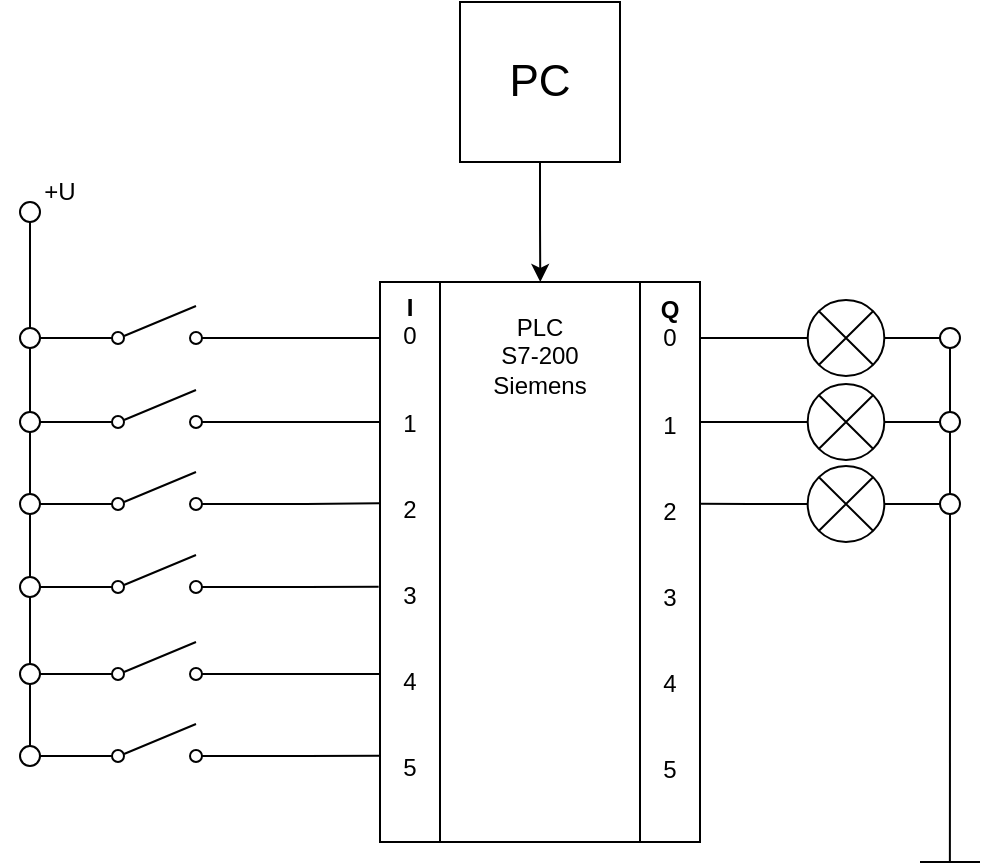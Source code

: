 <mxfile version="15.4.0" type="device"><diagram id="_41387BMzam4QB7HkaVG" name="Stránka-1"><mxGraphModel dx="749" dy="556" grid="1" gridSize="10" guides="1" tooltips="1" connect="1" arrows="1" fold="1" page="1" pageScale="1" pageWidth="827" pageHeight="1169" math="0" shadow="0"><root><mxCell id="0"/><mxCell id="1" parent="0"/><mxCell id="AN_CACGcQtvRG-3o6mOr-7" style="edgeStyle=orthogonalEdgeStyle;rounded=0;orthogonalLoop=1;jettySize=auto;html=1;exitX=1;exitY=0;exitDx=0;exitDy=0;entryX=0;entryY=0;entryDx=0;entryDy=0;endArrow=none;endFill=0;" edge="1" parent="1" source="AN_CACGcQtvRG-3o6mOr-5" target="AN_CACGcQtvRG-3o6mOr-6"><mxGeometry relative="1" as="geometry"><Array as="points"><mxPoint x="340" y="270"/><mxPoint x="340" y="270"/></Array></mxGeometry></mxCell><mxCell id="AN_CACGcQtvRG-3o6mOr-8" style="edgeStyle=orthogonalEdgeStyle;rounded=0;orthogonalLoop=1;jettySize=auto;html=1;exitX=1;exitY=1;exitDx=0;exitDy=0;entryX=0;entryY=1;entryDx=0;entryDy=0;endArrow=none;endFill=0;" edge="1" parent="1" source="AN_CACGcQtvRG-3o6mOr-5" target="AN_CACGcQtvRG-3o6mOr-6"><mxGeometry relative="1" as="geometry"><Array as="points"><mxPoint x="340" y="550"/><mxPoint x="340" y="550"/></Array></mxGeometry></mxCell><mxCell id="AN_CACGcQtvRG-3o6mOr-5" value="&lt;b&gt;I&lt;/b&gt;&lt;br&gt;0&lt;br&gt;&lt;br&gt;&lt;br&gt;1&lt;br&gt;&lt;br&gt;&lt;br&gt;2&lt;br&gt;&lt;br&gt;&lt;br&gt;3&lt;br&gt;&lt;br&gt;&lt;br&gt;4&lt;br&gt;&lt;br&gt;&lt;br&gt;5" style="rounded=0;whiteSpace=wrap;html=1;align=center;verticalAlign=top;spacing=1;" vertex="1" parent="1"><mxGeometry x="240" y="270" width="30" height="280" as="geometry"/></mxCell><mxCell id="AN_CACGcQtvRG-3o6mOr-65" style="edgeStyle=orthogonalEdgeStyle;rounded=0;orthogonalLoop=1;jettySize=auto;html=1;endArrow=none;endFill=0;" edge="1" parent="1"><mxGeometry relative="1" as="geometry"><mxPoint x="540" y="560" as="targetPoint"/><mxPoint x="510" y="560" as="sourcePoint"/><Array as="points"><mxPoint x="530" y="560"/><mxPoint x="530" y="560"/></Array></mxGeometry></mxCell><mxCell id="AN_CACGcQtvRG-3o6mOr-6" value="&lt;b&gt;Q&lt;/b&gt;&lt;br&gt;0&lt;br&gt;&lt;br&gt;&lt;br&gt;1&lt;br&gt;&lt;br&gt;&lt;br&gt;2&lt;br&gt;&lt;br&gt;&lt;br&gt;3&lt;br&gt;&lt;br&gt;&lt;br&gt;4&lt;br&gt;&lt;br&gt;&lt;br&gt;5" style="rounded=0;whiteSpace=wrap;html=1;align=center;horizontal=1;verticalAlign=top;" vertex="1" parent="1"><mxGeometry x="370" y="270" width="30" height="280" as="geometry"/></mxCell><mxCell id="AN_CACGcQtvRG-3o6mOr-41" style="edgeStyle=orthogonalEdgeStyle;rounded=0;orthogonalLoop=1;jettySize=auto;html=1;exitX=0.5;exitY=0;exitDx=0;exitDy=0;entryX=0.5;entryY=1;entryDx=0;entryDy=0;endArrow=none;endFill=0;" edge="1" parent="1" source="AN_CACGcQtvRG-3o6mOr-9" target="AN_CACGcQtvRG-3o6mOr-10"><mxGeometry relative="1" as="geometry"/></mxCell><mxCell id="AN_CACGcQtvRG-3o6mOr-9" value="" style="ellipse;whiteSpace=wrap;html=1;aspect=fixed;verticalAlign=top;" vertex="1" parent="1"><mxGeometry x="60" y="335" width="10" height="10" as="geometry"/></mxCell><mxCell id="AN_CACGcQtvRG-3o6mOr-10" value="" style="ellipse;whiteSpace=wrap;html=1;aspect=fixed;verticalAlign=top;" vertex="1" parent="1"><mxGeometry x="60" y="293" width="10" height="10" as="geometry"/></mxCell><mxCell id="AN_CACGcQtvRG-3o6mOr-16" style="edgeStyle=orthogonalEdgeStyle;rounded=0;orthogonalLoop=1;jettySize=auto;html=1;exitX=1;exitY=0.84;exitDx=0;exitDy=0;exitPerimeter=0;endArrow=none;endFill=0;entryX=0;entryY=0.1;entryDx=0;entryDy=0;entryPerimeter=0;" edge="1" parent="1" source="AN_CACGcQtvRG-3o6mOr-15" target="AN_CACGcQtvRG-3o6mOr-5"><mxGeometry relative="1" as="geometry"><mxPoint x="240" y="296" as="targetPoint"/><Array as="points"><mxPoint x="165" y="298"/></Array></mxGeometry></mxCell><mxCell id="AN_CACGcQtvRG-3o6mOr-17" style="edgeStyle=orthogonalEdgeStyle;rounded=0;orthogonalLoop=1;jettySize=auto;html=1;exitX=0;exitY=0.84;exitDx=0;exitDy=0;exitPerimeter=0;entryX=1;entryY=0.5;entryDx=0;entryDy=0;endArrow=none;endFill=0;" edge="1" parent="1" source="AN_CACGcQtvRG-3o6mOr-15" target="AN_CACGcQtvRG-3o6mOr-10"><mxGeometry relative="1" as="geometry"/></mxCell><mxCell id="AN_CACGcQtvRG-3o6mOr-15" value="" style="pointerEvents=1;verticalLabelPosition=bottom;shadow=0;dashed=0;align=center;html=1;verticalAlign=top;shape=mxgraph.electrical.electro-mechanical.simple_switch;" vertex="1" parent="1"><mxGeometry x="91" y="282" width="75" height="19" as="geometry"/></mxCell><mxCell id="AN_CACGcQtvRG-3o6mOr-21" style="edgeStyle=orthogonalEdgeStyle;rounded=0;orthogonalLoop=1;jettySize=auto;html=1;exitX=0;exitY=0.84;exitDx=0;exitDy=0;exitPerimeter=0;entryX=1;entryY=0.5;entryDx=0;entryDy=0;endArrow=none;endFill=0;" edge="1" parent="1" source="AN_CACGcQtvRG-3o6mOr-18" target="AN_CACGcQtvRG-3o6mOr-9"><mxGeometry relative="1" as="geometry"/></mxCell><mxCell id="AN_CACGcQtvRG-3o6mOr-26" style="edgeStyle=orthogonalEdgeStyle;rounded=0;orthogonalLoop=1;jettySize=auto;html=1;exitX=1;exitY=0.84;exitDx=0;exitDy=0;exitPerimeter=0;entryX=0;entryY=0.25;entryDx=0;entryDy=0;endArrow=none;endFill=0;" edge="1" parent="1" source="AN_CACGcQtvRG-3o6mOr-18" target="AN_CACGcQtvRG-3o6mOr-5"><mxGeometry relative="1" as="geometry"/></mxCell><mxCell id="AN_CACGcQtvRG-3o6mOr-18" value="" style="pointerEvents=1;verticalLabelPosition=bottom;shadow=0;dashed=0;align=center;html=1;verticalAlign=top;shape=mxgraph.electrical.electro-mechanical.simple_switch;" vertex="1" parent="1"><mxGeometry x="91" y="324" width="75" height="19" as="geometry"/></mxCell><mxCell id="AN_CACGcQtvRG-3o6mOr-23" style="edgeStyle=orthogonalEdgeStyle;rounded=0;orthogonalLoop=1;jettySize=auto;html=1;exitX=0;exitY=0.84;exitDx=0;exitDy=0;exitPerimeter=0;entryX=1;entryY=0.5;entryDx=0;entryDy=0;endArrow=none;endFill=0;" edge="1" parent="1" source="AN_CACGcQtvRG-3o6mOr-19" target="AN_CACGcQtvRG-3o6mOr-22"><mxGeometry relative="1" as="geometry"/></mxCell><mxCell id="AN_CACGcQtvRG-3o6mOr-27" style="edgeStyle=orthogonalEdgeStyle;rounded=0;orthogonalLoop=1;jettySize=auto;html=1;exitX=1;exitY=0.84;exitDx=0;exitDy=0;exitPerimeter=0;endArrow=none;endFill=0;entryX=-0.011;entryY=0.395;entryDx=0;entryDy=0;entryPerimeter=0;" edge="1" parent="1" source="AN_CACGcQtvRG-3o6mOr-19" target="AN_CACGcQtvRG-3o6mOr-5"><mxGeometry relative="1" as="geometry"><mxPoint x="240" y="356" as="targetPoint"/></mxGeometry></mxCell><mxCell id="AN_CACGcQtvRG-3o6mOr-19" value="" style="pointerEvents=1;verticalLabelPosition=bottom;shadow=0;dashed=0;align=center;html=1;verticalAlign=top;shape=mxgraph.electrical.electro-mechanical.simple_switch;" vertex="1" parent="1"><mxGeometry x="91" y="365" width="75" height="19" as="geometry"/></mxCell><mxCell id="AN_CACGcQtvRG-3o6mOr-25" style="edgeStyle=orthogonalEdgeStyle;rounded=0;orthogonalLoop=1;jettySize=auto;html=1;exitX=0;exitY=0.84;exitDx=0;exitDy=0;exitPerimeter=0;entryX=1;entryY=0.5;entryDx=0;entryDy=0;endArrow=none;endFill=0;" edge="1" parent="1" source="AN_CACGcQtvRG-3o6mOr-20" target="AN_CACGcQtvRG-3o6mOr-24"><mxGeometry relative="1" as="geometry"/></mxCell><mxCell id="AN_CACGcQtvRG-3o6mOr-28" style="edgeStyle=orthogonalEdgeStyle;rounded=0;orthogonalLoop=1;jettySize=auto;html=1;exitX=1;exitY=0.84;exitDx=0;exitDy=0;exitPerimeter=0;endArrow=none;endFill=0;entryX=-0.022;entryY=0.544;entryDx=0;entryDy=0;entryPerimeter=0;" edge="1" parent="1" source="AN_CACGcQtvRG-3o6mOr-20" target="AN_CACGcQtvRG-3o6mOr-5"><mxGeometry relative="1" as="geometry"><mxPoint x="240" y="386" as="targetPoint"/></mxGeometry></mxCell><mxCell id="AN_CACGcQtvRG-3o6mOr-20" value="" style="pointerEvents=1;verticalLabelPosition=bottom;shadow=0;dashed=0;align=center;html=1;verticalAlign=top;shape=mxgraph.electrical.electro-mechanical.simple_switch;" vertex="1" parent="1"><mxGeometry x="91" y="406.5" width="75" height="19" as="geometry"/></mxCell><mxCell id="AN_CACGcQtvRG-3o6mOr-40" style="edgeStyle=orthogonalEdgeStyle;rounded=0;orthogonalLoop=1;jettySize=auto;html=1;exitX=0.5;exitY=0;exitDx=0;exitDy=0;entryX=0.5;entryY=1;entryDx=0;entryDy=0;endArrow=none;endFill=0;" edge="1" parent="1" source="AN_CACGcQtvRG-3o6mOr-22" target="AN_CACGcQtvRG-3o6mOr-9"><mxGeometry relative="1" as="geometry"/></mxCell><mxCell id="AN_CACGcQtvRG-3o6mOr-22" value="" style="ellipse;whiteSpace=wrap;html=1;aspect=fixed;verticalAlign=top;" vertex="1" parent="1"><mxGeometry x="60" y="376" width="10" height="10" as="geometry"/></mxCell><mxCell id="AN_CACGcQtvRG-3o6mOr-39" style="edgeStyle=orthogonalEdgeStyle;rounded=0;orthogonalLoop=1;jettySize=auto;html=1;exitX=0.5;exitY=0;exitDx=0;exitDy=0;entryX=0.5;entryY=1;entryDx=0;entryDy=0;endArrow=none;endFill=0;" edge="1" parent="1" source="AN_CACGcQtvRG-3o6mOr-24" target="AN_CACGcQtvRG-3o6mOr-22"><mxGeometry relative="1" as="geometry"/></mxCell><mxCell id="AN_CACGcQtvRG-3o6mOr-24" value="" style="ellipse;whiteSpace=wrap;html=1;aspect=fixed;verticalAlign=top;" vertex="1" parent="1"><mxGeometry x="60" y="417.5" width="10" height="10" as="geometry"/></mxCell><mxCell id="AN_CACGcQtvRG-3o6mOr-33" style="edgeStyle=orthogonalEdgeStyle;rounded=0;orthogonalLoop=1;jettySize=auto;html=1;exitX=0;exitY=0.84;exitDx=0;exitDy=0;exitPerimeter=0;entryX=1;entryY=0.5;entryDx=0;entryDy=0;endArrow=none;endFill=0;" edge="1" parent="1" source="AN_CACGcQtvRG-3o6mOr-29" target="AN_CACGcQtvRG-3o6mOr-31"><mxGeometry relative="1" as="geometry"/></mxCell><mxCell id="AN_CACGcQtvRG-3o6mOr-36" style="edgeStyle=orthogonalEdgeStyle;rounded=0;orthogonalLoop=1;jettySize=auto;html=1;exitX=1;exitY=0.84;exitDx=0;exitDy=0;exitPerimeter=0;endArrow=none;endFill=0;" edge="1" parent="1" source="AN_CACGcQtvRG-3o6mOr-29"><mxGeometry relative="1" as="geometry"><mxPoint x="240" y="466" as="targetPoint"/></mxGeometry></mxCell><mxCell id="AN_CACGcQtvRG-3o6mOr-29" value="" style="pointerEvents=1;verticalLabelPosition=bottom;shadow=0;dashed=0;align=center;html=1;verticalAlign=top;shape=mxgraph.electrical.electro-mechanical.simple_switch;" vertex="1" parent="1"><mxGeometry x="91" y="450" width="75" height="19" as="geometry"/></mxCell><mxCell id="AN_CACGcQtvRG-3o6mOr-34" style="edgeStyle=orthogonalEdgeStyle;rounded=0;orthogonalLoop=1;jettySize=auto;html=1;exitX=0;exitY=0.84;exitDx=0;exitDy=0;exitPerimeter=0;entryX=1;entryY=0.5;entryDx=0;entryDy=0;endArrow=none;endFill=0;" edge="1" parent="1" source="AN_CACGcQtvRG-3o6mOr-30" target="AN_CACGcQtvRG-3o6mOr-32"><mxGeometry relative="1" as="geometry"/></mxCell><mxCell id="AN_CACGcQtvRG-3o6mOr-35" style="edgeStyle=orthogonalEdgeStyle;rounded=0;orthogonalLoop=1;jettySize=auto;html=1;exitX=1;exitY=0.84;exitDx=0;exitDy=0;exitPerimeter=0;endArrow=none;endFill=0;entryX=0;entryY=0.846;entryDx=0;entryDy=0;entryPerimeter=0;" edge="1" parent="1" source="AN_CACGcQtvRG-3o6mOr-30" target="AN_CACGcQtvRG-3o6mOr-5"><mxGeometry relative="1" as="geometry"><mxPoint x="240" y="446" as="targetPoint"/></mxGeometry></mxCell><mxCell id="AN_CACGcQtvRG-3o6mOr-30" value="" style="pointerEvents=1;verticalLabelPosition=bottom;shadow=0;dashed=0;align=center;html=1;verticalAlign=top;shape=mxgraph.electrical.electro-mechanical.simple_switch;" vertex="1" parent="1"><mxGeometry x="91" y="491" width="75" height="19" as="geometry"/></mxCell><mxCell id="AN_CACGcQtvRG-3o6mOr-38" style="edgeStyle=orthogonalEdgeStyle;rounded=0;orthogonalLoop=1;jettySize=auto;html=1;exitX=0.5;exitY=0;exitDx=0;exitDy=0;entryX=0.5;entryY=1;entryDx=0;entryDy=0;endArrow=none;endFill=0;" edge="1" parent="1" source="AN_CACGcQtvRG-3o6mOr-31" target="AN_CACGcQtvRG-3o6mOr-24"><mxGeometry relative="1" as="geometry"/></mxCell><mxCell id="AN_CACGcQtvRG-3o6mOr-31" value="" style="ellipse;whiteSpace=wrap;html=1;aspect=fixed;verticalAlign=top;" vertex="1" parent="1"><mxGeometry x="60" y="461" width="10" height="10" as="geometry"/></mxCell><mxCell id="AN_CACGcQtvRG-3o6mOr-37" style="edgeStyle=orthogonalEdgeStyle;rounded=0;orthogonalLoop=1;jettySize=auto;html=1;exitX=0.5;exitY=0;exitDx=0;exitDy=0;entryX=0.5;entryY=1;entryDx=0;entryDy=0;endArrow=none;endFill=0;" edge="1" parent="1" source="AN_CACGcQtvRG-3o6mOr-32" target="AN_CACGcQtvRG-3o6mOr-31"><mxGeometry relative="1" as="geometry"/></mxCell><mxCell id="AN_CACGcQtvRG-3o6mOr-32" value="" style="ellipse;whiteSpace=wrap;html=1;aspect=fixed;verticalAlign=top;" vertex="1" parent="1"><mxGeometry x="60" y="502" width="10" height="10" as="geometry"/></mxCell><mxCell id="AN_CACGcQtvRG-3o6mOr-43" style="edgeStyle=orthogonalEdgeStyle;rounded=0;orthogonalLoop=1;jettySize=auto;html=1;exitX=0.5;exitY=1;exitDx=0;exitDy=0;entryX=0.5;entryY=0;entryDx=0;entryDy=0;endArrow=none;endFill=0;" edge="1" parent="1" source="AN_CACGcQtvRG-3o6mOr-42" target="AN_CACGcQtvRG-3o6mOr-10"><mxGeometry relative="1" as="geometry"/></mxCell><mxCell id="AN_CACGcQtvRG-3o6mOr-42" value="" style="ellipse;whiteSpace=wrap;html=1;aspect=fixed;verticalAlign=top;" vertex="1" parent="1"><mxGeometry x="60" y="230" width="10" height="10" as="geometry"/></mxCell><mxCell id="AN_CACGcQtvRG-3o6mOr-44" value="+U" style="text;html=1;strokeColor=none;fillColor=none;align=center;verticalAlign=middle;whiteSpace=wrap;rounded=0;" vertex="1" parent="1"><mxGeometry x="50" y="210" width="60" height="30" as="geometry"/></mxCell><mxCell id="AN_CACGcQtvRG-3o6mOr-48" style="edgeStyle=orthogonalEdgeStyle;rounded=0;orthogonalLoop=1;jettySize=auto;html=1;exitX=0.5;exitY=1;exitDx=0;exitDy=0;endArrow=classic;endFill=1;" edge="1" parent="1" source="AN_CACGcQtvRG-3o6mOr-45"><mxGeometry relative="1" as="geometry"><mxPoint x="320.143" y="270" as="targetPoint"/></mxGeometry></mxCell><mxCell id="AN_CACGcQtvRG-3o6mOr-45" value="&lt;font style=&quot;font-size: 22px&quot;&gt;PC&lt;/font&gt;" style="whiteSpace=wrap;html=1;aspect=fixed;verticalAlign=middle;" vertex="1" parent="1"><mxGeometry x="280" y="130" width="80" height="80" as="geometry"/></mxCell><mxCell id="AN_CACGcQtvRG-3o6mOr-47" value="PLC&lt;br&gt;S7-200&lt;br&gt;Siemens" style="text;html=1;strokeColor=none;fillColor=none;align=center;verticalAlign=middle;whiteSpace=wrap;rounded=0;" vertex="1" parent="1"><mxGeometry x="290" y="292" width="60" height="30" as="geometry"/></mxCell><mxCell id="AN_CACGcQtvRG-3o6mOr-52" style="edgeStyle=orthogonalEdgeStyle;rounded=0;orthogonalLoop=1;jettySize=auto;html=1;exitX=0;exitY=0.5;exitDx=0;exitDy=0;exitPerimeter=0;entryX=1.001;entryY=0.1;entryDx=0;entryDy=0;entryPerimeter=0;endArrow=none;endFill=0;" edge="1" parent="1" source="AN_CACGcQtvRG-3o6mOr-50" target="AN_CACGcQtvRG-3o6mOr-6"><mxGeometry relative="1" as="geometry"/></mxCell><mxCell id="AN_CACGcQtvRG-3o6mOr-59" style="edgeStyle=orthogonalEdgeStyle;rounded=0;orthogonalLoop=1;jettySize=auto;html=1;exitX=1;exitY=0.5;exitDx=0;exitDy=0;exitPerimeter=0;entryX=0;entryY=0.5;entryDx=0;entryDy=0;endArrow=none;endFill=0;" edge="1" parent="1" source="AN_CACGcQtvRG-3o6mOr-50" target="AN_CACGcQtvRG-3o6mOr-56"><mxGeometry relative="1" as="geometry"/></mxCell><mxCell id="AN_CACGcQtvRG-3o6mOr-50" value="" style="pointerEvents=1;verticalLabelPosition=bottom;shadow=0;dashed=0;align=center;html=1;verticalAlign=top;shape=mxgraph.electrical.miscellaneous.light_bulb;" vertex="1" parent="1"><mxGeometry x="450" y="279" width="46" height="38" as="geometry"/></mxCell><mxCell id="AN_CACGcQtvRG-3o6mOr-53" style="edgeStyle=orthogonalEdgeStyle;rounded=0;orthogonalLoop=1;jettySize=auto;html=1;exitX=0;exitY=0.5;exitDx=0;exitDy=0;exitPerimeter=0;entryX=1;entryY=0.25;entryDx=0;entryDy=0;endArrow=none;endFill=0;" edge="1" parent="1" source="AN_CACGcQtvRG-3o6mOr-51" target="AN_CACGcQtvRG-3o6mOr-6"><mxGeometry relative="1" as="geometry"/></mxCell><mxCell id="AN_CACGcQtvRG-3o6mOr-61" style="edgeStyle=orthogonalEdgeStyle;rounded=0;orthogonalLoop=1;jettySize=auto;html=1;exitX=1;exitY=0.5;exitDx=0;exitDy=0;exitPerimeter=0;entryX=0;entryY=0.5;entryDx=0;entryDy=0;endArrow=none;endFill=0;" edge="1" parent="1" source="AN_CACGcQtvRG-3o6mOr-51" target="AN_CACGcQtvRG-3o6mOr-57"><mxGeometry relative="1" as="geometry"/></mxCell><mxCell id="AN_CACGcQtvRG-3o6mOr-51" value="" style="pointerEvents=1;verticalLabelPosition=bottom;shadow=0;dashed=0;align=center;html=1;verticalAlign=top;shape=mxgraph.electrical.miscellaneous.light_bulb;" vertex="1" parent="1"><mxGeometry x="450" y="321" width="46" height="38" as="geometry"/></mxCell><mxCell id="AN_CACGcQtvRG-3o6mOr-55" style="edgeStyle=orthogonalEdgeStyle;rounded=0;orthogonalLoop=1;jettySize=auto;html=1;exitX=0;exitY=0.5;exitDx=0;exitDy=0;exitPerimeter=0;entryX=1.001;entryY=0.396;entryDx=0;entryDy=0;entryPerimeter=0;endArrow=none;endFill=0;" edge="1" parent="1" source="AN_CACGcQtvRG-3o6mOr-54" target="AN_CACGcQtvRG-3o6mOr-6"><mxGeometry relative="1" as="geometry"/></mxCell><mxCell id="AN_CACGcQtvRG-3o6mOr-62" style="edgeStyle=orthogonalEdgeStyle;rounded=0;orthogonalLoop=1;jettySize=auto;html=1;exitX=1;exitY=0.5;exitDx=0;exitDy=0;exitPerimeter=0;entryX=0;entryY=0.5;entryDx=0;entryDy=0;endArrow=none;endFill=0;" edge="1" parent="1" source="AN_CACGcQtvRG-3o6mOr-54" target="AN_CACGcQtvRG-3o6mOr-58"><mxGeometry relative="1" as="geometry"/></mxCell><mxCell id="AN_CACGcQtvRG-3o6mOr-54" value="" style="pointerEvents=1;verticalLabelPosition=bottom;shadow=0;dashed=0;align=center;html=1;verticalAlign=top;shape=mxgraph.electrical.miscellaneous.light_bulb;" vertex="1" parent="1"><mxGeometry x="450" y="362" width="46" height="38" as="geometry"/></mxCell><mxCell id="AN_CACGcQtvRG-3o6mOr-60" style="edgeStyle=orthogonalEdgeStyle;rounded=0;orthogonalLoop=1;jettySize=auto;html=1;exitX=0.5;exitY=1;exitDx=0;exitDy=0;entryX=0.5;entryY=0;entryDx=0;entryDy=0;endArrow=none;endFill=0;" edge="1" parent="1" source="AN_CACGcQtvRG-3o6mOr-56" target="AN_CACGcQtvRG-3o6mOr-57"><mxGeometry relative="1" as="geometry"/></mxCell><mxCell id="AN_CACGcQtvRG-3o6mOr-56" value="" style="ellipse;whiteSpace=wrap;html=1;aspect=fixed;verticalAlign=top;" vertex="1" parent="1"><mxGeometry x="520" y="293" width="10" height="10" as="geometry"/></mxCell><mxCell id="AN_CACGcQtvRG-3o6mOr-63" style="edgeStyle=orthogonalEdgeStyle;rounded=0;orthogonalLoop=1;jettySize=auto;html=1;exitX=0.5;exitY=1;exitDx=0;exitDy=0;entryX=0.5;entryY=0;entryDx=0;entryDy=0;endArrow=none;endFill=0;" edge="1" parent="1" source="AN_CACGcQtvRG-3o6mOr-57" target="AN_CACGcQtvRG-3o6mOr-58"><mxGeometry relative="1" as="geometry"/></mxCell><mxCell id="AN_CACGcQtvRG-3o6mOr-57" value="" style="ellipse;whiteSpace=wrap;html=1;aspect=fixed;verticalAlign=top;" vertex="1" parent="1"><mxGeometry x="520" y="335" width="10" height="10" as="geometry"/></mxCell><mxCell id="AN_CACGcQtvRG-3o6mOr-64" style="edgeStyle=orthogonalEdgeStyle;rounded=0;orthogonalLoop=1;jettySize=auto;html=1;exitX=0.5;exitY=1;exitDx=0;exitDy=0;endArrow=none;endFill=0;" edge="1" parent="1" source="AN_CACGcQtvRG-3o6mOr-58"><mxGeometry relative="1" as="geometry"><mxPoint x="524.944" y="560" as="targetPoint"/></mxGeometry></mxCell><mxCell id="AN_CACGcQtvRG-3o6mOr-58" value="" style="ellipse;whiteSpace=wrap;html=1;aspect=fixed;verticalAlign=top;" vertex="1" parent="1"><mxGeometry x="520" y="376" width="10" height="10" as="geometry"/></mxCell></root></mxGraphModel></diagram></mxfile>